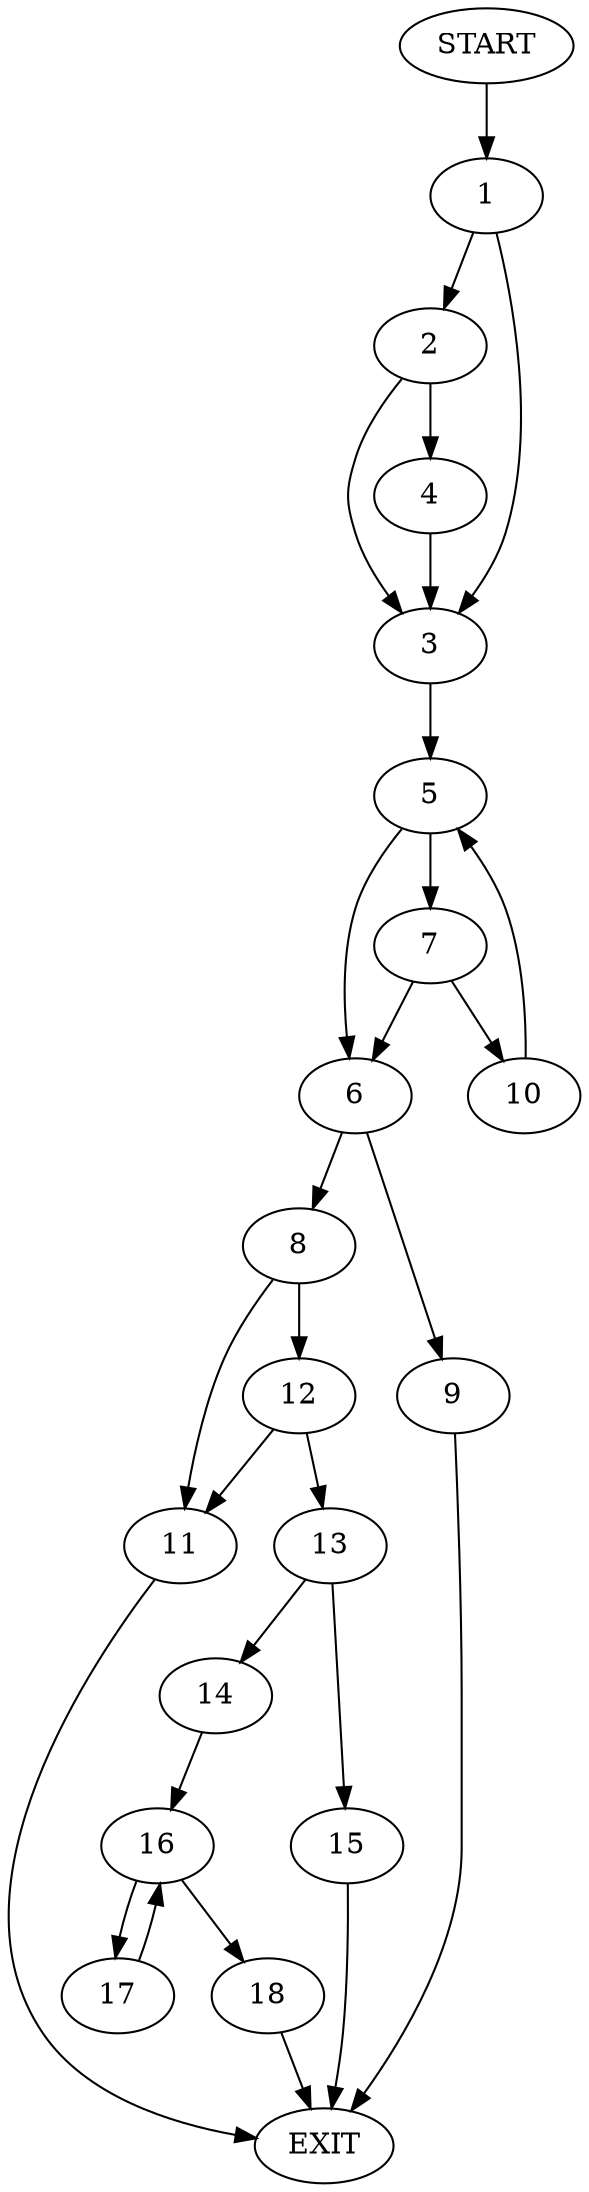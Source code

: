 digraph {
0 [label="START"]
19 [label="EXIT"]
0 -> 1
1 -> 2
1 -> 3
2 -> 4
2 -> 3
3 -> 5
4 -> 3
5 -> 6
5 -> 7
6 -> 8
6 -> 9
7 -> 10
7 -> 6
10 -> 5
9 -> 19
8 -> 11
8 -> 12
11 -> 19
12 -> 11
12 -> 13
13 -> 14
13 -> 15
15 -> 19
14 -> 16
16 -> 17
16 -> 18
18 -> 19
17 -> 16
}
